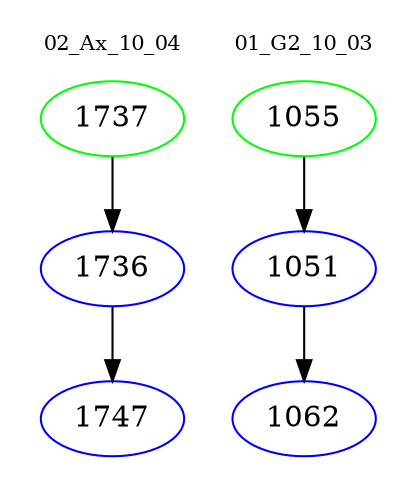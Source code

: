 digraph{
subgraph cluster_0 {
color = white
label = "02_Ax_10_04";
fontsize=10;
T0_1737 [label="1737", color="green"]
T0_1737 -> T0_1736 [color="black"]
T0_1736 [label="1736", color="blue"]
T0_1736 -> T0_1747 [color="black"]
T0_1747 [label="1747", color="blue"]
}
subgraph cluster_1 {
color = white
label = "01_G2_10_03";
fontsize=10;
T1_1055 [label="1055", color="green"]
T1_1055 -> T1_1051 [color="black"]
T1_1051 [label="1051", color="blue"]
T1_1051 -> T1_1062 [color="black"]
T1_1062 [label="1062", color="blue"]
}
}
